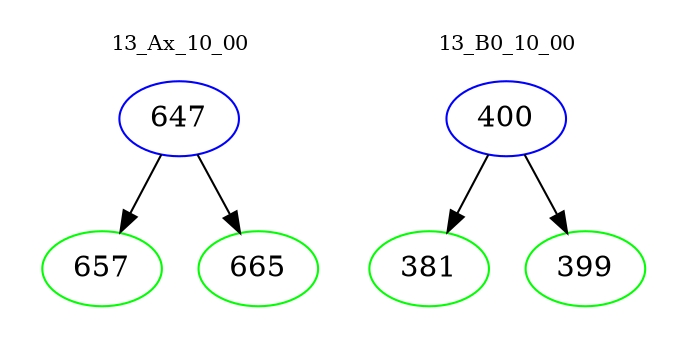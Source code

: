 digraph{
subgraph cluster_0 {
color = white
label = "13_Ax_10_00";
fontsize=10;
T0_647 [label="647", color="blue"]
T0_647 -> T0_657 [color="black"]
T0_657 [label="657", color="green"]
T0_647 -> T0_665 [color="black"]
T0_665 [label="665", color="green"]
}
subgraph cluster_1 {
color = white
label = "13_B0_10_00";
fontsize=10;
T1_400 [label="400", color="blue"]
T1_400 -> T1_381 [color="black"]
T1_381 [label="381", color="green"]
T1_400 -> T1_399 [color="black"]
T1_399 [label="399", color="green"]
}
}
